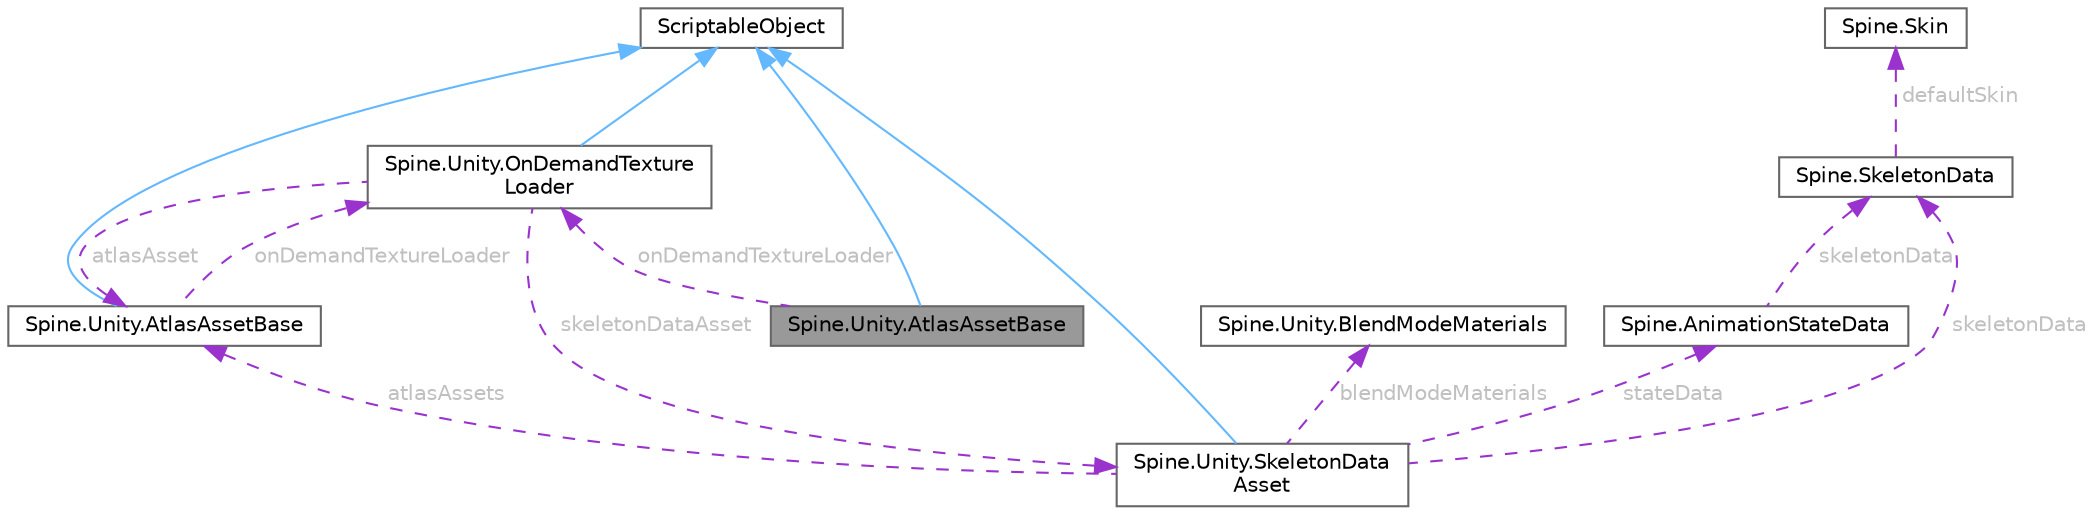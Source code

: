 digraph "Spine.Unity.AtlasAssetBase"
{
 // LATEX_PDF_SIZE
  bgcolor="transparent";
  edge [fontname=Helvetica,fontsize=10,labelfontname=Helvetica,labelfontsize=10];
  node [fontname=Helvetica,fontsize=10,shape=box,height=0.2,width=0.4];
  Node1 [id="Node000001",label="Spine.Unity.AtlasAssetBase",height=0.2,width=0.4,color="gray40", fillcolor="grey60", style="filled", fontcolor="black",tooltip=" "];
  Node2 -> Node1 [id="edge1_Node000001_Node000002",dir="back",color="steelblue1",style="solid",tooltip=" "];
  Node2 [id="Node000002",label="ScriptableObject",height=0.2,width=0.4,color="gray40", fillcolor="white", style="filled",tooltip=" "];
  Node3 -> Node1 [id="edge2_Node000001_Node000003",dir="back",color="darkorchid3",style="dashed",tooltip=" ",label=" onDemandTextureLoader",fontcolor="grey" ];
  Node3 [id="Node000003",label="Spine.Unity.OnDemandTexture\lLoader",height=0.2,width=0.4,color="gray40", fillcolor="white", style="filled",URL="$class_spine_1_1_unity_1_1_on_demand_texture_loader.html",tooltip=" "];
  Node2 -> Node3 [id="edge3_Node000003_Node000002",dir="back",color="steelblue1",style="solid",tooltip=" "];
  Node4 -> Node3 [id="edge4_Node000003_Node000004",dir="back",color="darkorchid3",style="dashed",tooltip=" ",label=" atlasAsset",fontcolor="grey" ];
  Node4 [id="Node000004",label="Spine.Unity.AtlasAssetBase",height=0.2,width=0.4,color="gray40", fillcolor="white", style="filled",URL="$class_spine_1_1_unity_1_1_atlas_asset_base.html",tooltip=" "];
  Node2 -> Node4 [id="edge5_Node000004_Node000002",dir="back",color="steelblue1",style="solid",tooltip=" "];
  Node3 -> Node4 [id="edge6_Node000004_Node000003",dir="back",color="darkorchid3",style="dashed",tooltip=" ",label=" onDemandTextureLoader",fontcolor="grey" ];
  Node5 -> Node3 [id="edge7_Node000003_Node000005",dir="back",color="darkorchid3",style="dashed",tooltip=" ",label=" skeletonDataAsset",fontcolor="grey" ];
  Node5 [id="Node000005",label="Spine.Unity.SkeletonData\lAsset",height=0.2,width=0.4,color="gray40", fillcolor="white", style="filled",URL="$class_spine_1_1_unity_1_1_skeleton_data_asset.html",tooltip=" "];
  Node2 -> Node5 [id="edge8_Node000005_Node000002",dir="back",color="steelblue1",style="solid",tooltip=" "];
  Node4 -> Node5 [id="edge9_Node000005_Node000004",dir="back",color="darkorchid3",style="dashed",tooltip=" ",label=" atlasAssets",fontcolor="grey" ];
  Node6 -> Node5 [id="edge10_Node000005_Node000006",dir="back",color="darkorchid3",style="dashed",tooltip=" ",label=" blendModeMaterials",fontcolor="grey" ];
  Node6 [id="Node000006",label="Spine.Unity.BlendModeMaterials",height=0.2,width=0.4,color="gray40", fillcolor="white", style="filled",URL="$class_spine_1_1_unity_1_1_blend_mode_materials.html",tooltip=" "];
  Node7 -> Node5 [id="edge11_Node000005_Node000007",dir="back",color="darkorchid3",style="dashed",tooltip=" ",label=" skeletonData",fontcolor="grey" ];
  Node7 [id="Node000007",label="Spine.SkeletonData",height=0.2,width=0.4,color="gray40", fillcolor="white", style="filled",URL="$class_spine_1_1_skeleton_data.html",tooltip="Stores the setup pose and all of the stateless data for a skeleton."];
  Node8 -> Node7 [id="edge12_Node000007_Node000008",dir="back",color="darkorchid3",style="dashed",tooltip=" ",label=" defaultSkin",fontcolor="grey" ];
  Node8 [id="Node000008",label="Spine.Skin",height=0.2,width=0.4,color="gray40", fillcolor="white", style="filled",URL="$class_spine_1_1_skin.html",tooltip="Stores attachments by slot index and attachment name."];
  Node9 -> Node5 [id="edge13_Node000005_Node000009",dir="back",color="darkorchid3",style="dashed",tooltip=" ",label=" stateData",fontcolor="grey" ];
  Node9 [id="Node000009",label="Spine.AnimationStateData",height=0.2,width=0.4,color="gray40", fillcolor="white", style="filled",URL="$class_spine_1_1_animation_state_data.html",tooltip="Stores mix (crossfade) durations to be applied when AnimationState animations are changed."];
  Node7 -> Node9 [id="edge14_Node000009_Node000007",dir="back",color="darkorchid3",style="dashed",tooltip=" ",label=" skeletonData",fontcolor="grey" ];
}
